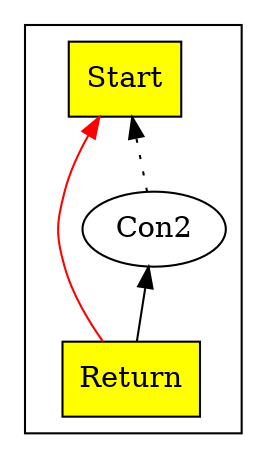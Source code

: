 digraph chapter02 {
	rankdir=BT;
	subgraph cluster_Nodes {
		Start1 [ shape=box style=filled fillcolor=yellow label="Start" ];
		Con213 [ label="Con2" ];
		Return14 [ shape=box style=filled fillcolor=yellow label="Return" ];
	}
	Con213 -> Start1 [style=dotted];
	Return14 -> Start1 [color=red];
	Return14 -> Con213;
}